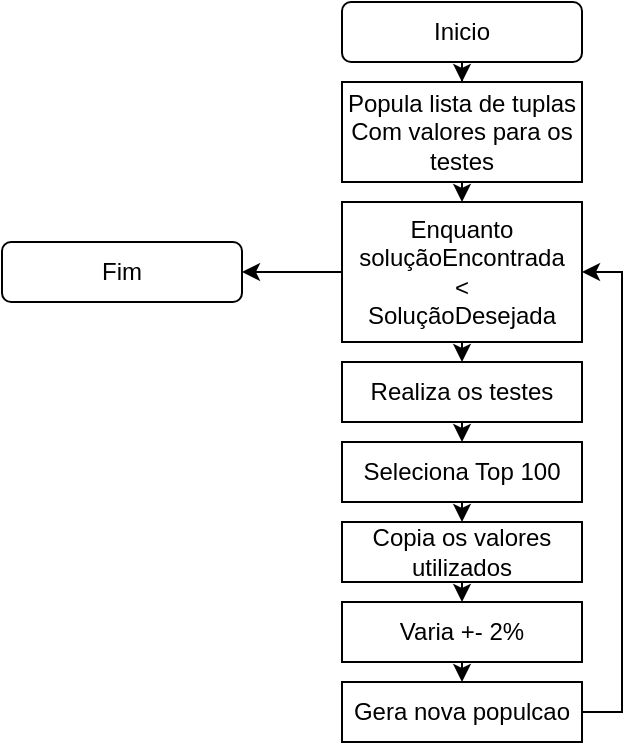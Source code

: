 <mxfile version="14.7.10" type="github"><diagram id="4L9qXCK5ayrnvd6a4lXL" name="Page-1"><mxGraphModel dx="484" dy="546" grid="1" gridSize="10" guides="1" tooltips="1" connect="1" arrows="1" fold="1" page="1" pageScale="1" pageWidth="850" pageHeight="1100" math="0" shadow="0"><root><mxCell id="0"/><mxCell id="1" parent="0"/><mxCell id="IlYY5pA3S-UDGnO7W-vZ-15" style="edgeStyle=orthogonalEdgeStyle;rounded=0;orthogonalLoop=1;jettySize=auto;html=1;exitX=0.5;exitY=1;exitDx=0;exitDy=0;" edge="1" parent="1" source="IlYY5pA3S-UDGnO7W-vZ-1" target="IlYY5pA3S-UDGnO7W-vZ-2"><mxGeometry relative="1" as="geometry"/></mxCell><mxCell id="IlYY5pA3S-UDGnO7W-vZ-1" value="Inicio" style="rounded=1;whiteSpace=wrap;html=1;" vertex="1" parent="1"><mxGeometry x="290" y="280" width="120" height="30" as="geometry"/></mxCell><mxCell id="IlYY5pA3S-UDGnO7W-vZ-16" style="edgeStyle=orthogonalEdgeStyle;rounded=0;orthogonalLoop=1;jettySize=auto;html=1;exitX=0.5;exitY=1;exitDx=0;exitDy=0;entryX=0.5;entryY=0;entryDx=0;entryDy=0;" edge="1" parent="1" source="IlYY5pA3S-UDGnO7W-vZ-2" target="IlYY5pA3S-UDGnO7W-vZ-3"><mxGeometry relative="1" as="geometry"/></mxCell><mxCell id="IlYY5pA3S-UDGnO7W-vZ-2" value="Popula lista de tuplas&lt;br&gt;Com valores para os testes" style="rounded=0;whiteSpace=wrap;html=1;" vertex="1" parent="1"><mxGeometry x="290" y="320" width="120" height="50" as="geometry"/></mxCell><mxCell id="IlYY5pA3S-UDGnO7W-vZ-17" style="edgeStyle=orthogonalEdgeStyle;rounded=0;orthogonalLoop=1;jettySize=auto;html=1;exitX=0.5;exitY=1;exitDx=0;exitDy=0;entryX=0.5;entryY=0;entryDx=0;entryDy=0;" edge="1" parent="1" source="IlYY5pA3S-UDGnO7W-vZ-3" target="IlYY5pA3S-UDGnO7W-vZ-4"><mxGeometry relative="1" as="geometry"/></mxCell><mxCell id="IlYY5pA3S-UDGnO7W-vZ-22" style="edgeStyle=orthogonalEdgeStyle;rounded=0;orthogonalLoop=1;jettySize=auto;html=1;exitX=0;exitY=0.5;exitDx=0;exitDy=0;" edge="1" parent="1" source="IlYY5pA3S-UDGnO7W-vZ-3" target="IlYY5pA3S-UDGnO7W-vZ-14"><mxGeometry relative="1" as="geometry"/></mxCell><mxCell id="IlYY5pA3S-UDGnO7W-vZ-3" value="Enquanto soluçãoEncontrada&lt;br&gt; &amp;lt; &lt;br&gt;SoluçãoDesejada" style="rounded=0;whiteSpace=wrap;html=1;" vertex="1" parent="1"><mxGeometry x="290" y="380" width="120" height="70" as="geometry"/></mxCell><mxCell id="IlYY5pA3S-UDGnO7W-vZ-18" style="edgeStyle=orthogonalEdgeStyle;rounded=0;orthogonalLoop=1;jettySize=auto;html=1;exitX=0.5;exitY=1;exitDx=0;exitDy=0;entryX=0.5;entryY=0;entryDx=0;entryDy=0;" edge="1" parent="1" source="IlYY5pA3S-UDGnO7W-vZ-4" target="IlYY5pA3S-UDGnO7W-vZ-5"><mxGeometry relative="1" as="geometry"/></mxCell><mxCell id="IlYY5pA3S-UDGnO7W-vZ-4" value="Realiza os testes" style="rounded=0;whiteSpace=wrap;html=1;" vertex="1" parent="1"><mxGeometry x="290" y="460" width="120" height="30" as="geometry"/></mxCell><mxCell id="IlYY5pA3S-UDGnO7W-vZ-19" style="edgeStyle=orthogonalEdgeStyle;rounded=0;orthogonalLoop=1;jettySize=auto;html=1;exitX=0.5;exitY=1;exitDx=0;exitDy=0;entryX=0.5;entryY=0;entryDx=0;entryDy=0;" edge="1" parent="1" source="IlYY5pA3S-UDGnO7W-vZ-5" target="IlYY5pA3S-UDGnO7W-vZ-12"><mxGeometry relative="1" as="geometry"/></mxCell><mxCell id="IlYY5pA3S-UDGnO7W-vZ-5" value="Seleciona Top 100" style="rounded=0;whiteSpace=wrap;html=1;" vertex="1" parent="1"><mxGeometry x="290" y="500" width="120" height="30" as="geometry"/></mxCell><mxCell id="IlYY5pA3S-UDGnO7W-vZ-23" style="edgeStyle=orthogonalEdgeStyle;rounded=0;orthogonalLoop=1;jettySize=auto;html=1;exitX=1;exitY=0.5;exitDx=0;exitDy=0;entryX=1;entryY=0.5;entryDx=0;entryDy=0;" edge="1" parent="1" source="IlYY5pA3S-UDGnO7W-vZ-6" target="IlYY5pA3S-UDGnO7W-vZ-3"><mxGeometry relative="1" as="geometry"/></mxCell><mxCell id="IlYY5pA3S-UDGnO7W-vZ-6" value="Gera nova populcao" style="rounded=0;whiteSpace=wrap;html=1;" vertex="1" parent="1"><mxGeometry x="290" y="620" width="120" height="30" as="geometry"/></mxCell><mxCell id="IlYY5pA3S-UDGnO7W-vZ-21" style="edgeStyle=orthogonalEdgeStyle;rounded=0;orthogonalLoop=1;jettySize=auto;html=1;exitX=0.5;exitY=1;exitDx=0;exitDy=0;entryX=0.5;entryY=0;entryDx=0;entryDy=0;" edge="1" parent="1" source="IlYY5pA3S-UDGnO7W-vZ-7" target="IlYY5pA3S-UDGnO7W-vZ-6"><mxGeometry relative="1" as="geometry"/></mxCell><mxCell id="IlYY5pA3S-UDGnO7W-vZ-7" value="Varia +- 2%" style="rounded=0;whiteSpace=wrap;html=1;" vertex="1" parent="1"><mxGeometry x="290" y="580" width="120" height="30" as="geometry"/></mxCell><mxCell id="IlYY5pA3S-UDGnO7W-vZ-20" style="edgeStyle=orthogonalEdgeStyle;rounded=0;orthogonalLoop=1;jettySize=auto;html=1;exitX=0.5;exitY=1;exitDx=0;exitDy=0;entryX=0.5;entryY=0;entryDx=0;entryDy=0;" edge="1" parent="1" source="IlYY5pA3S-UDGnO7W-vZ-12" target="IlYY5pA3S-UDGnO7W-vZ-7"><mxGeometry relative="1" as="geometry"/></mxCell><mxCell id="IlYY5pA3S-UDGnO7W-vZ-12" value="Copia os valores utilizados" style="rounded=0;whiteSpace=wrap;html=1;" vertex="1" parent="1"><mxGeometry x="290" y="540" width="120" height="30" as="geometry"/></mxCell><mxCell id="IlYY5pA3S-UDGnO7W-vZ-14" value="Fim" style="rounded=1;whiteSpace=wrap;html=1;" vertex="1" parent="1"><mxGeometry x="120" y="400" width="120" height="30" as="geometry"/></mxCell></root></mxGraphModel></diagram></mxfile>